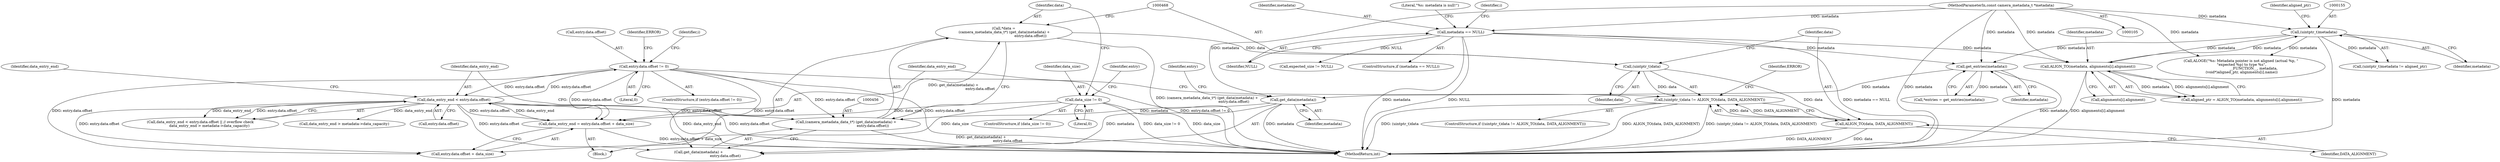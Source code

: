 digraph "0_Android_e9e44f797742f52996ebf307740dad58c28fd9b5_0@pointer" {
"1000467" [label="(Call,(uintptr_t)data)"];
"1000453" [label="(Call,*data =\n (camera_metadata_data_t*) (get_data(metadata) +\n                                               entry.data.offset))"];
"1000455" [label="(Call,(camera_metadata_data_t*) (get_data(metadata) +\n                                               entry.data.offset))"];
"1000458" [label="(Call,get_data(metadata))"];
"1000323" [label="(Call,get_entries(metadata))"];
"1000154" [label="(Call,(uintptr_t)metadata)"];
"1000145" [label="(Call,ALIGN_TO(metadata, alignments[i].alignment))"];
"1000110" [label="(Call,metadata == NULL)"];
"1000106" [label="(MethodParameterIn,const camera_metadata_t *metadata)"];
"1000512" [label="(Call,entry.data.offset != 0)"];
"1000488" [label="(Call,data_entry_end < entry.data.offset)"];
"1000477" [label="(Call,data_entry_end = entry.data.offset + data_size)"];
"1000448" [label="(Call,data_size != 0)"];
"1000466" [label="(Call,(uintptr_t)data != ALIGN_TO(data, DATA_ALIGNMENT))"];
"1000470" [label="(Call,ALIGN_TO(data, DATA_ALIGNMENT))"];
"1000457" [label="(Call,get_data(metadata) +\n                                               entry.data.offset)"];
"1000154" [label="(Call,(uintptr_t)metadata)"];
"1000128" [label="(Identifier,i)"];
"1000458" [label="(Call,get_data(metadata))"];
"1000459" [label="(Identifier,metadata)"];
"1000479" [label="(Call,entry.data.offset + data_size)"];
"1000447" [label="(ControlStructure,if (data_size != 0))"];
"1000448" [label="(Call,data_size != 0)"];
"1000467" [label="(Call,(uintptr_t)data)"];
"1000524" [label="(MethodReturn,int)"];
"1000512" [label="(Call,entry.data.offset != 0)"];
"1000450" [label="(Literal,0)"];
"1000110" [label="(Call,metadata == NULL)"];
"1000451" [label="(Block,)"];
"1000321" [label="(Call,*entries = get_entries(metadata))"];
"1000112" [label="(Identifier,NULL)"];
"1000175" [label="(Call,expected_size != NULL)"];
"1000109" [label="(ControlStructure,if (metadata == NULL))"];
"1000466" [label="(Call,(uintptr_t)data != ALIGN_TO(data, DATA_ALIGNMENT))"];
"1000489" [label="(Identifier,data_entry_end)"];
"1000496" [label="(Identifier,data_entry_end)"];
"1000465" [label="(ControlStructure,if ((uintptr_t)data != ALIGN_TO(data, DATA_ALIGNMENT)))"];
"1000475" [label="(Identifier,ERROR)"];
"1000518" [label="(Literal,0)"];
"1000453" [label="(Call,*data =\n (camera_metadata_data_t*) (get_data(metadata) +\n                                               entry.data.offset))"];
"1000472" [label="(Identifier,DATA_ALIGNMENT)"];
"1000159" [label="(Call,ALOGE(\"%s: Metadata pointer is not aligned (actual %p, \"\n \"expected %p) to type %s\",\n                      __FUNCTION__, metadata,\n (void*)aligned_ptr, alignments[i].name))"];
"1000521" [label="(Identifier,ERROR)"];
"1000323" [label="(Call,get_entries(metadata))"];
"1000477" [label="(Call,data_entry_end = entry.data.offset + data_size)"];
"1000471" [label="(Identifier,data)"];
"1000145" [label="(Call,ALIGN_TO(metadata, alignments[i].alignment))"];
"1000454" [label="(Identifier,data)"];
"1000324" [label="(Identifier,metadata)"];
"1000334" [label="(Identifier,i)"];
"1000153" [label="(Call,(uintptr_t)metadata != aligned_ptr)"];
"1000143" [label="(Call,aligned_ptr = ALIGN_TO(metadata, alignments[i].alignment))"];
"1000478" [label="(Identifier,data_entry_end)"];
"1000462" [label="(Identifier,entry)"];
"1000470" [label="(Call,ALIGN_TO(data, DATA_ALIGNMENT))"];
"1000449" [label="(Identifier,data_size)"];
"1000487" [label="(Call,data_entry_end < entry.data.offset || // overflow check\n                data_entry_end > metadata->data_capacity)"];
"1000455" [label="(Call,(camera_metadata_data_t*) (get_data(metadata) +\n                                               entry.data.offset))"];
"1000115" [label="(Literal,\"%s: metadata is null!\")"];
"1000507" [label="(Identifier,entry)"];
"1000146" [label="(Identifier,metadata)"];
"1000156" [label="(Identifier,metadata)"];
"1000106" [label="(MethodParameterIn,const camera_metadata_t *metadata)"];
"1000495" [label="(Call,data_entry_end > metadata->data_capacity)"];
"1000469" [label="(Identifier,data)"];
"1000147" [label="(Call,alignments[i].alignment)"];
"1000511" [label="(ControlStructure,if (entry.data.offset != 0))"];
"1000490" [label="(Call,entry.data.offset)"];
"1000157" [label="(Identifier,aligned_ptr)"];
"1000513" [label="(Call,entry.data.offset)"];
"1000111" [label="(Identifier,metadata)"];
"1000488" [label="(Call,data_entry_end < entry.data.offset)"];
"1000467" -> "1000466"  [label="AST: "];
"1000467" -> "1000469"  [label="CFG: "];
"1000468" -> "1000467"  [label="AST: "];
"1000469" -> "1000467"  [label="AST: "];
"1000471" -> "1000467"  [label="CFG: "];
"1000467" -> "1000466"  [label="DDG: data"];
"1000453" -> "1000467"  [label="DDG: data"];
"1000467" -> "1000470"  [label="DDG: data"];
"1000453" -> "1000451"  [label="AST: "];
"1000453" -> "1000455"  [label="CFG: "];
"1000454" -> "1000453"  [label="AST: "];
"1000455" -> "1000453"  [label="AST: "];
"1000468" -> "1000453"  [label="CFG: "];
"1000453" -> "1000524"  [label="DDG: (camera_metadata_data_t*) (get_data(metadata) +\n                                               entry.data.offset)"];
"1000455" -> "1000453"  [label="DDG: get_data(metadata) +\n                                               entry.data.offset"];
"1000455" -> "1000457"  [label="CFG: "];
"1000456" -> "1000455"  [label="AST: "];
"1000457" -> "1000455"  [label="AST: "];
"1000455" -> "1000524"  [label="DDG: get_data(metadata) +\n                                               entry.data.offset"];
"1000458" -> "1000455"  [label="DDG: metadata"];
"1000512" -> "1000455"  [label="DDG: entry.data.offset"];
"1000488" -> "1000455"  [label="DDG: entry.data.offset"];
"1000458" -> "1000457"  [label="AST: "];
"1000458" -> "1000459"  [label="CFG: "];
"1000459" -> "1000458"  [label="AST: "];
"1000462" -> "1000458"  [label="CFG: "];
"1000458" -> "1000524"  [label="DDG: metadata"];
"1000458" -> "1000457"  [label="DDG: metadata"];
"1000323" -> "1000458"  [label="DDG: metadata"];
"1000106" -> "1000458"  [label="DDG: metadata"];
"1000323" -> "1000321"  [label="AST: "];
"1000323" -> "1000324"  [label="CFG: "];
"1000324" -> "1000323"  [label="AST: "];
"1000321" -> "1000323"  [label="CFG: "];
"1000323" -> "1000524"  [label="DDG: metadata"];
"1000323" -> "1000321"  [label="DDG: metadata"];
"1000154" -> "1000323"  [label="DDG: metadata"];
"1000110" -> "1000323"  [label="DDG: metadata"];
"1000106" -> "1000323"  [label="DDG: metadata"];
"1000154" -> "1000153"  [label="AST: "];
"1000154" -> "1000156"  [label="CFG: "];
"1000155" -> "1000154"  [label="AST: "];
"1000156" -> "1000154"  [label="AST: "];
"1000157" -> "1000154"  [label="CFG: "];
"1000154" -> "1000524"  [label="DDG: metadata"];
"1000154" -> "1000145"  [label="DDG: metadata"];
"1000154" -> "1000153"  [label="DDG: metadata"];
"1000145" -> "1000154"  [label="DDG: metadata"];
"1000106" -> "1000154"  [label="DDG: metadata"];
"1000154" -> "1000159"  [label="DDG: metadata"];
"1000145" -> "1000143"  [label="AST: "];
"1000145" -> "1000147"  [label="CFG: "];
"1000146" -> "1000145"  [label="AST: "];
"1000147" -> "1000145"  [label="AST: "];
"1000143" -> "1000145"  [label="CFG: "];
"1000145" -> "1000524"  [label="DDG: alignments[i].alignment"];
"1000145" -> "1000143"  [label="DDG: metadata"];
"1000145" -> "1000143"  [label="DDG: alignments[i].alignment"];
"1000110" -> "1000145"  [label="DDG: metadata"];
"1000106" -> "1000145"  [label="DDG: metadata"];
"1000110" -> "1000109"  [label="AST: "];
"1000110" -> "1000112"  [label="CFG: "];
"1000111" -> "1000110"  [label="AST: "];
"1000112" -> "1000110"  [label="AST: "];
"1000115" -> "1000110"  [label="CFG: "];
"1000128" -> "1000110"  [label="CFG: "];
"1000110" -> "1000524"  [label="DDG: NULL"];
"1000110" -> "1000524"  [label="DDG: metadata == NULL"];
"1000110" -> "1000524"  [label="DDG: metadata"];
"1000106" -> "1000110"  [label="DDG: metadata"];
"1000110" -> "1000175"  [label="DDG: NULL"];
"1000106" -> "1000105"  [label="AST: "];
"1000106" -> "1000524"  [label="DDG: metadata"];
"1000106" -> "1000159"  [label="DDG: metadata"];
"1000512" -> "1000511"  [label="AST: "];
"1000512" -> "1000518"  [label="CFG: "];
"1000513" -> "1000512"  [label="AST: "];
"1000518" -> "1000512"  [label="AST: "];
"1000521" -> "1000512"  [label="CFG: "];
"1000334" -> "1000512"  [label="CFG: "];
"1000512" -> "1000524"  [label="DDG: entry.data.offset"];
"1000512" -> "1000524"  [label="DDG: entry.data.offset != 0"];
"1000512" -> "1000457"  [label="DDG: entry.data.offset"];
"1000512" -> "1000477"  [label="DDG: entry.data.offset"];
"1000512" -> "1000479"  [label="DDG: entry.data.offset"];
"1000512" -> "1000488"  [label="DDG: entry.data.offset"];
"1000488" -> "1000512"  [label="DDG: entry.data.offset"];
"1000488" -> "1000487"  [label="AST: "];
"1000488" -> "1000490"  [label="CFG: "];
"1000489" -> "1000488"  [label="AST: "];
"1000490" -> "1000488"  [label="AST: "];
"1000496" -> "1000488"  [label="CFG: "];
"1000487" -> "1000488"  [label="CFG: "];
"1000488" -> "1000524"  [label="DDG: data_entry_end"];
"1000488" -> "1000524"  [label="DDG: entry.data.offset"];
"1000488" -> "1000457"  [label="DDG: entry.data.offset"];
"1000488" -> "1000477"  [label="DDG: entry.data.offset"];
"1000488" -> "1000479"  [label="DDG: entry.data.offset"];
"1000488" -> "1000487"  [label="DDG: data_entry_end"];
"1000488" -> "1000487"  [label="DDG: entry.data.offset"];
"1000477" -> "1000488"  [label="DDG: data_entry_end"];
"1000488" -> "1000495"  [label="DDG: data_entry_end"];
"1000477" -> "1000451"  [label="AST: "];
"1000477" -> "1000479"  [label="CFG: "];
"1000478" -> "1000477"  [label="AST: "];
"1000479" -> "1000477"  [label="AST: "];
"1000489" -> "1000477"  [label="CFG: "];
"1000477" -> "1000524"  [label="DDG: entry.data.offset + data_size"];
"1000448" -> "1000477"  [label="DDG: data_size"];
"1000448" -> "1000447"  [label="AST: "];
"1000448" -> "1000450"  [label="CFG: "];
"1000449" -> "1000448"  [label="AST: "];
"1000450" -> "1000448"  [label="AST: "];
"1000454" -> "1000448"  [label="CFG: "];
"1000507" -> "1000448"  [label="CFG: "];
"1000448" -> "1000524"  [label="DDG: data_size"];
"1000448" -> "1000524"  [label="DDG: data_size != 0"];
"1000448" -> "1000479"  [label="DDG: data_size"];
"1000466" -> "1000465"  [label="AST: "];
"1000466" -> "1000470"  [label="CFG: "];
"1000470" -> "1000466"  [label="AST: "];
"1000475" -> "1000466"  [label="CFG: "];
"1000478" -> "1000466"  [label="CFG: "];
"1000466" -> "1000524"  [label="DDG: (uintptr_t)data"];
"1000466" -> "1000524"  [label="DDG: ALIGN_TO(data, DATA_ALIGNMENT)"];
"1000466" -> "1000524"  [label="DDG: (uintptr_t)data != ALIGN_TO(data, DATA_ALIGNMENT)"];
"1000470" -> "1000466"  [label="DDG: data"];
"1000470" -> "1000466"  [label="DDG: DATA_ALIGNMENT"];
"1000470" -> "1000472"  [label="CFG: "];
"1000471" -> "1000470"  [label="AST: "];
"1000472" -> "1000470"  [label="AST: "];
"1000470" -> "1000524"  [label="DDG: DATA_ALIGNMENT"];
"1000470" -> "1000524"  [label="DDG: data"];
}
